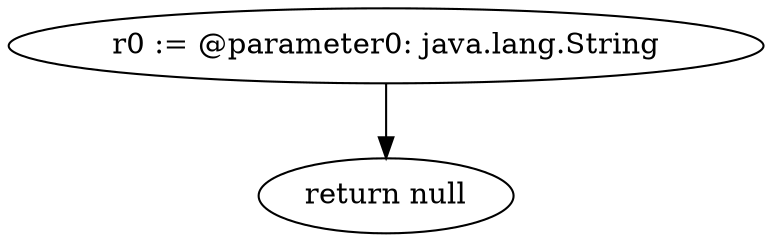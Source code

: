 digraph "unitGraph" {
    "r0 := @parameter0: java.lang.String"
    "return null"
    "r0 := @parameter0: java.lang.String"->"return null";
}
